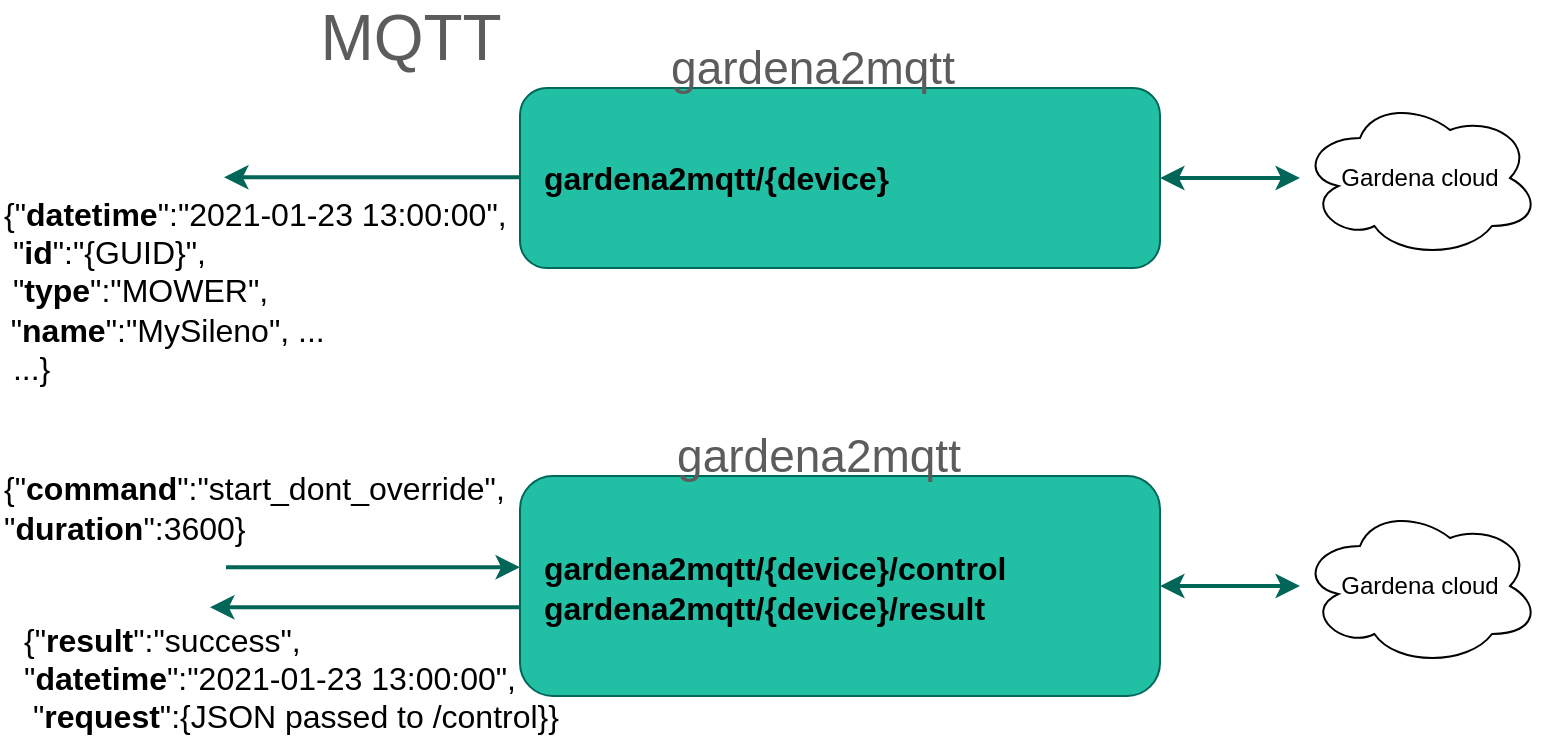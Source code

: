 <mxfile>
    <diagram id="TVAN1RsCujCGbqIX8O2h" name="Page-1">
        <mxGraphModel dx="998" dy="779" grid="1" gridSize="10" guides="1" tooltips="1" connect="1" arrows="1" fold="1" page="1" pageScale="1" pageWidth="827" pageHeight="1169" math="0" shadow="0">
            <root>
                <mxCell id="0"/>
                <mxCell id="1" parent="0"/>
                <mxCell id="iZQYFHLlT02GK9p6kuBg-9" style="edgeStyle=orthogonalEdgeStyle;orthogonalLoop=1;jettySize=auto;html=1;exitX=1;exitY=0.5;exitDx=0;exitDy=0;strokeColor=#006658;fontColor=#5C5C5C;strokeWidth=2;startArrow=classic;startFill=1;" parent="1" source="iZQYFHLlT02GK9p6kuBg-2" edge="1">
                    <mxGeometry relative="1" as="geometry">
                        <mxPoint x="680" y="265" as="targetPoint"/>
                    </mxGeometry>
                </mxCell>
                <mxCell id="iZQYFHLlT02GK9p6kuBg-2" value="" style="whiteSpace=wrap;html=1;fillColor=#21C0A5;strokeColor=#006658;fontColor=#5C5C5C;rounded=1;" parent="1" vertex="1">
                    <mxGeometry x="290" y="220" width="320" height="90" as="geometry"/>
                </mxCell>
                <mxCell id="iZQYFHLlT02GK9p6kuBg-3" value="" style="endArrow=classic;html=1;strokeColor=#006658;fontColor=#5C5C5C;strokeWidth=2;" parent="1" edge="1">
                    <mxGeometry width="50" height="50" relative="1" as="geometry">
                        <mxPoint x="143" y="459.66" as="sourcePoint"/>
                        <mxPoint x="290" y="459.66" as="targetPoint"/>
                    </mxGeometry>
                </mxCell>
                <mxCell id="iZQYFHLlT02GK9p6kuBg-4" value="&lt;font style=&quot;font-size: 32px&quot;&gt;MQTT&lt;/font&gt;" style="text;html=1;resizable=0;autosize=1;align=center;verticalAlign=middle;points=[];fillColor=none;strokeColor=none;fontColor=#5C5C5C;rounded=1;" parent="1" vertex="1">
                    <mxGeometry x="180" y="180" width="110" height="30" as="geometry"/>
                </mxCell>
                <mxCell id="iZQYFHLlT02GK9p6kuBg-11" value="&lt;div style=&quot;font-size: 16px&quot;&gt;&lt;/div&gt;&lt;font color=&quot;#000000&quot;&gt;&lt;span style=&quot;font-size: 16px&quot;&gt;{&quot;&lt;/span&gt;&lt;b style=&quot;font-size: 16px&quot;&gt;datetime&lt;/b&gt;&lt;span style=&quot;font-size: 16px&quot;&gt;&quot;:&quot;2021-01-23 13:00:00&quot;,&lt;/span&gt;&lt;br&gt;&lt;/font&gt;&lt;span style=&quot;color: rgb(0 , 0 , 0) ; font-size: 16px&quot;&gt;&amp;nbsp;&quot;&lt;/span&gt;&lt;b style=&quot;color: rgb(0 , 0 , 0) ; font-size: 16px&quot;&gt;id&lt;/b&gt;&lt;span style=&quot;color: rgb(0 , 0 , 0) ; font-size: 16px&quot;&gt;&quot;:&quot;{GUID}&lt;/span&gt;&lt;span style=&quot;color: rgb(0 , 0 , 0) ; font-size: 16px&quot;&gt;&quot;,&lt;/span&gt;&lt;span style=&quot;color: rgb(0 , 0 , 0) ; font-size: 16px&quot;&gt;&lt;br&gt;&amp;nbsp;&quot;&lt;/span&gt;&lt;b style=&quot;color: rgb(0 , 0 , 0) ; font-size: 16px&quot;&gt;type&lt;/b&gt;&lt;span style=&quot;color: rgb(0 , 0 , 0) ; font-size: 16px&quot;&gt;&quot;:&quot;MOWER&quot;,&lt;/span&gt;&lt;font color=&quot;#000000&quot;&gt;&lt;span style=&quot;font-size: 16px&quot;&gt;&lt;br&gt;&lt;/span&gt;&amp;nbsp;&lt;/font&gt;&lt;span style=&quot;color: rgb(0 , 0 , 0) ; font-size: 16px&quot;&gt;&quot;&lt;/span&gt;&lt;b style=&quot;color: rgb(0 , 0 , 0) ; font-size: 16px&quot;&gt;name&lt;/b&gt;&lt;span style=&quot;color: rgb(0 , 0 , 0) ; font-size: 16px&quot;&gt;&quot;:&quot;MySileno&lt;/span&gt;&lt;span style=&quot;color: rgb(0 , 0 , 0) ; font-size: 16px&quot;&gt;&quot;, ...&lt;/span&gt;&lt;font color=&quot;#000000&quot;&gt;&lt;br&gt;&lt;/font&gt;&lt;div style=&quot;font-size: 16px&quot;&gt;&lt;font style=&quot;font-size: 16px&quot; color=&quot;#000000&quot;&gt;&amp;nbsp;...}&lt;/font&gt;&lt;/div&gt;&lt;span style=&quot;font-size: 16px&quot;&gt;&lt;br&gt;&lt;/span&gt;" style="text;html=1;resizable=0;autosize=1;align=left;verticalAlign=middle;points=[];fillColor=none;strokeColor=none;fontColor=#5C5C5C;rounded=1;" parent="1" vertex="1">
                    <mxGeometry x="30" y="286" width="270" height="90" as="geometry"/>
                </mxCell>
                <mxCell id="iZQYFHLlT02GK9p6kuBg-12" value="" style="endArrow=classic;html=1;strokeColor=#006658;fontColor=#5C5C5C;strokeWidth=2;" parent="1" edge="1">
                    <mxGeometry width="50" height="50" relative="1" as="geometry">
                        <mxPoint x="290" y="264.66" as="sourcePoint"/>
                        <mxPoint x="142" y="264.66" as="targetPoint"/>
                    </mxGeometry>
                </mxCell>
                <mxCell id="iZQYFHLlT02GK9p6kuBg-13" style="edgeStyle=orthogonalEdgeStyle;orthogonalLoop=1;jettySize=auto;html=1;exitX=1;exitY=0.5;exitDx=0;exitDy=0;startArrow=classic;startFill=1;endArrow=classic;endFill=1;strokeColor=#006658;fontColor=#5C5C5C;strokeWidth=2;" parent="1" source="iZQYFHLlT02GK9p6kuBg-14" edge="1">
                    <mxGeometry relative="1" as="geometry">
                        <mxPoint x="680" y="469" as="targetPoint"/>
                    </mxGeometry>
                </mxCell>
                <mxCell id="iZQYFHLlT02GK9p6kuBg-14" value="" style="whiteSpace=wrap;html=1;fillColor=#21C0A5;strokeColor=#006658;fontColor=#5C5C5C;rounded=1;" parent="1" vertex="1">
                    <mxGeometry x="290" y="414" width="320" height="110" as="geometry"/>
                </mxCell>
                <mxCell id="iZQYFHLlT02GK9p6kuBg-18" value="&lt;div style=&quot;font-size: 16px&quot;&gt;&lt;/div&gt;&lt;font style=&quot;font-size: 16px&quot; color=&quot;#000000&quot;&gt;{&lt;/font&gt;&lt;span style=&quot;color: rgb(0 , 0 , 0) ; font-size: 16px&quot;&gt;&quot;&lt;/span&gt;&lt;b style=&quot;color: rgb(0 , 0 , 0) ; font-size: 16px&quot;&gt;result&lt;/b&gt;&lt;span style=&quot;color: rgb(0 , 0 , 0) ; font-size: 16px&quot;&gt;&quot;:&quot;success&quot;,&lt;/span&gt;&lt;font style=&quot;font-size: 16px&quot; color=&quot;#000000&quot;&gt;&lt;br&gt;&lt;/font&gt;&lt;span style=&quot;color: rgb(0 , 0 , 0) ; font-size: 16px&quot;&gt;&quot;&lt;/span&gt;&lt;b style=&quot;color: rgb(0 , 0 , 0) ; font-size: 16px&quot;&gt;datetime&lt;/b&gt;&lt;span style=&quot;color: rgb(0 , 0 , 0) ; font-size: 16px&quot;&gt;&quot;:&quot;2021-01-23 13:00:00&quot;,&lt;/span&gt;&lt;font style=&quot;font-size: 16px&quot; color=&quot;#000000&quot;&gt;&lt;br&gt;&lt;/font&gt;&lt;div style=&quot;font-size: 16px&quot;&gt;&lt;font style=&quot;font-size: 16px&quot; color=&quot;#000000&quot;&gt;&amp;nbsp;&quot;&lt;b&gt;request&lt;/b&gt;&quot;:{JSON passed to /control}}&lt;/font&gt;&lt;/div&gt;" style="text;html=1;resizable=0;autosize=1;align=left;verticalAlign=middle;points=[];fillColor=none;strokeColor=none;fontColor=#5C5C5C;rounded=1;" parent="1" vertex="1">
                    <mxGeometry x="40" y="490" width="280" height="50" as="geometry"/>
                </mxCell>
                <mxCell id="iZQYFHLlT02GK9p6kuBg-19" value="" style="endArrow=classic;html=1;strokeColor=#006658;fontColor=#5C5C5C;strokeWidth=2;" parent="1" edge="1">
                    <mxGeometry width="50" height="50" relative="1" as="geometry">
                        <mxPoint x="290" y="479.66" as="sourcePoint"/>
                        <mxPoint x="135" y="479.66" as="targetPoint"/>
                    </mxGeometry>
                </mxCell>
                <mxCell id="0WyOtpwQdWUZ3Yu5Fqzz-1" value="&lt;b&gt;&lt;font style=&quot;font-size: 16px&quot;&gt;gardena2mqtt/{device}&lt;/font&gt;&lt;/b&gt;" style="text;html=1;resizable=0;autosize=1;align=left;verticalAlign=middle;points=[];fillColor=none;strokeColor=none;rounded=0;" parent="1" vertex="1">
                    <mxGeometry x="300" y="250" width="200" height="30" as="geometry"/>
                </mxCell>
                <mxCell id="0WyOtpwQdWUZ3Yu5Fqzz-3" value="&lt;b&gt;&lt;font style=&quot;font-size: 16px&quot;&gt;gardena2mqtt/{device}/control&lt;/font&gt;&lt;/b&gt;" style="text;html=1;resizable=0;autosize=1;align=left;verticalAlign=middle;points=[];fillColor=none;strokeColor=none;rounded=0;" parent="1" vertex="1">
                    <mxGeometry x="300" y="445" width="250" height="30" as="geometry"/>
                </mxCell>
                <mxCell id="0WyOtpwQdWUZ3Yu5Fqzz-4" value="&lt;span style=&quot;color: rgb(92 , 92 , 92) ; font-size: 23px&quot;&gt;gardena2mqtt&lt;/span&gt;" style="text;html=1;resizable=0;autosize=1;align=center;verticalAlign=middle;points=[];fillColor=none;strokeColor=none;rounded=0;" parent="1" vertex="1">
                    <mxGeometry x="356" y="200" width="160" height="20" as="geometry"/>
                </mxCell>
                <mxCell id="0WyOtpwQdWUZ3Yu5Fqzz-5" value="&lt;span style=&quot;color: rgb(92 , 92 , 92) ; font-size: 23px&quot;&gt;gardena2mqtt&lt;/span&gt;" style="text;html=1;resizable=0;autosize=1;align=center;verticalAlign=middle;points=[];fillColor=none;strokeColor=none;rounded=0;" parent="1" vertex="1">
                    <mxGeometry x="359" y="394" width="160" height="20" as="geometry"/>
                </mxCell>
                <mxCell id="Is5n2BFewg45JLDfxjkh-1" value="&lt;b&gt;&lt;font style=&quot;font-size: 16px&quot;&gt;gardena2mqtt/{device}/result&lt;/font&gt;&lt;/b&gt;" style="text;html=1;resizable=0;autosize=1;align=left;verticalAlign=middle;points=[];fillColor=none;strokeColor=none;rounded=0;" parent="1" vertex="1">
                    <mxGeometry x="300" y="465" width="240" height="30" as="geometry"/>
                </mxCell>
                <mxCell id="Is5n2BFewg45JLDfxjkh-2" value="&lt;div style=&quot;font-size: 16px&quot;&gt;&lt;/div&gt;&lt;font style=&quot;font-size: 16px&quot; color=&quot;#000000&quot;&gt;{&lt;/font&gt;&lt;font color=&quot;#000000&quot;&gt;&lt;span style=&quot;font-size: 16px&quot;&gt;&quot;&lt;/span&gt;&lt;b style=&quot;font-size: 16px&quot;&gt;command&lt;/b&gt;&lt;span style=&quot;font-size: 16px&quot;&gt;&quot;:&quot;start_dont_override&quot;,&lt;br&gt;&lt;/span&gt;&lt;/font&gt;&lt;span style=&quot;color: rgb(0 , 0 , 0) ; font-size: 16px&quot;&gt;&quot;&lt;/span&gt;&lt;b style=&quot;color: rgb(0 , 0 , 0) ; font-size: 16px&quot;&gt;duration&lt;/b&gt;&lt;span style=&quot;color: rgb(0 , 0 , 0) ; font-size: 16px&quot;&gt;&quot;:3600&lt;/span&gt;&lt;span style=&quot;font-size: 16px ; color: rgb(0 , 0 , 0)&quot;&gt;}&lt;/span&gt;&lt;font style=&quot;font-size: 16px&quot; color=&quot;#000000&quot;&gt;&lt;br&gt;&lt;/font&gt;" style="text;html=1;resizable=0;autosize=1;align=left;verticalAlign=middle;points=[];fillColor=none;strokeColor=none;fontColor=#5C5C5C;rounded=1;" parent="1" vertex="1">
                    <mxGeometry x="30" y="410" width="270" height="40" as="geometry"/>
                </mxCell>
                <mxCell id="Is5n2BFewg45JLDfxjkh-3" value="Gardena cloud" style="ellipse;shape=cloud;whiteSpace=wrap;html=1;" parent="1" vertex="1">
                    <mxGeometry x="680" y="225" width="120" height="80" as="geometry"/>
                </mxCell>
                <mxCell id="Is5n2BFewg45JLDfxjkh-4" value="Gardena cloud" style="ellipse;shape=cloud;whiteSpace=wrap;html=1;" parent="1" vertex="1">
                    <mxGeometry x="680" y="429" width="120" height="80" as="geometry"/>
                </mxCell>
            </root>
        </mxGraphModel>
    </diagram>
</mxfile>